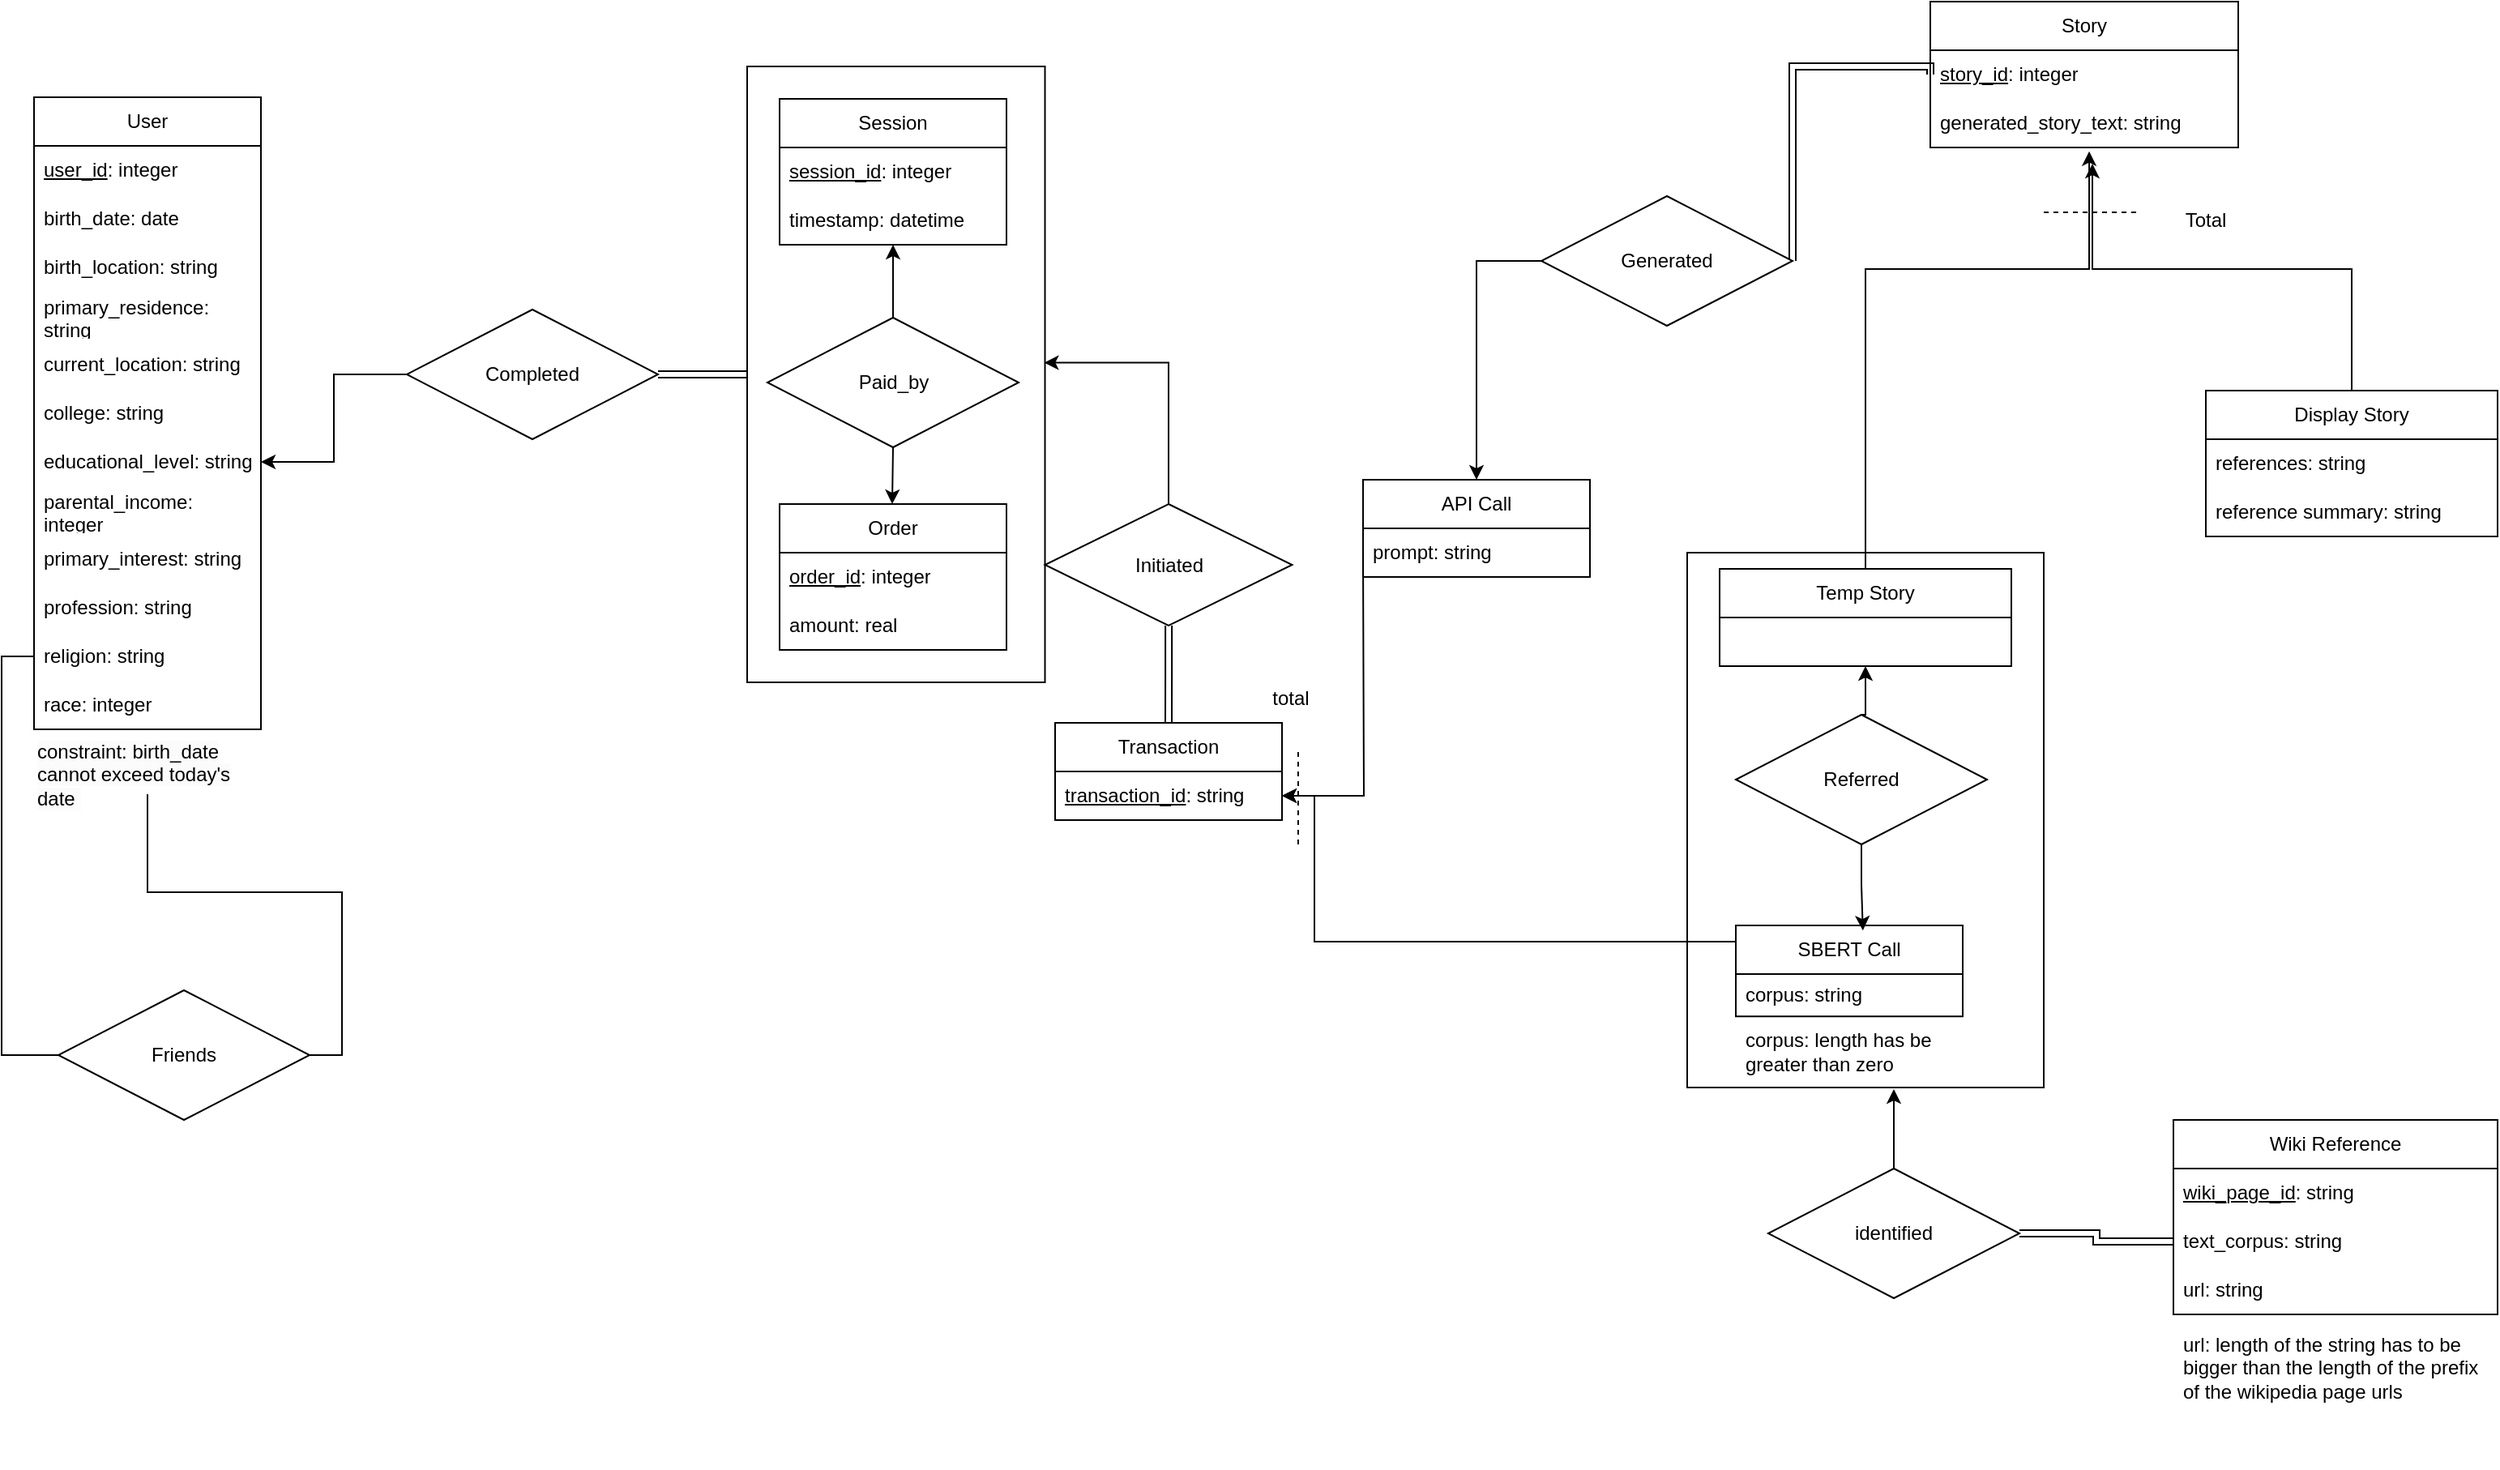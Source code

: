 <mxfile version="24.7.17">
  <diagram name="Page-1" id="QqypAmSVwoRFTV60dapY">
    <mxGraphModel dx="4260" dy="1949" grid="1" gridSize="10" guides="0" tooltips="1" connect="1" arrows="1" fold="1" page="1" pageScale="1" pageWidth="850" pageHeight="1100" math="0" shadow="0">
      <root>
        <mxCell id="0" />
        <mxCell id="1" parent="0" />
        <mxCell id="HNZjRyxz7ARNzgIqMJ-2-5" style="edgeStyle=orthogonalEdgeStyle;rounded=0;orthogonalLoop=1;jettySize=auto;html=1;entryX=0.5;entryY=0;entryDx=0;entryDy=0;startArrow=classic;startFill=1;endArrow=none;endFill=0;" parent="1" source="4PjpEs8UU0IrZiODhAVp-5" target="HNZjRyxz7ARNzgIqMJ-2-1" edge="1">
          <mxGeometry relative="1" as="geometry" />
        </mxCell>
        <mxCell id="4PjpEs8UU0IrZiODhAVp-5" value="Session" style="swimlane;fontStyle=0;childLayout=stackLayout;horizontal=1;startSize=30;horizontalStack=0;resizeParent=1;resizeParentMax=0;resizeLast=0;collapsible=1;marginBottom=0;whiteSpace=wrap;html=1;" parent="1" vertex="1">
          <mxGeometry x="560" y="120" width="140" height="90" as="geometry" />
        </mxCell>
        <mxCell id="4PjpEs8UU0IrZiODhAVp-6" value="&lt;u&gt;session_id&lt;/u&gt;: integer" style="text;strokeColor=none;fillColor=none;align=left;verticalAlign=middle;spacingLeft=4;spacingRight=4;overflow=hidden;points=[[0,0.5],[1,0.5]];portConstraint=eastwest;rotatable=0;whiteSpace=wrap;html=1;" parent="4PjpEs8UU0IrZiODhAVp-5" vertex="1">
          <mxGeometry y="30" width="140" height="30" as="geometry" />
        </mxCell>
        <mxCell id="4PjpEs8UU0IrZiODhAVp-8" value="timestamp: datetime" style="text;strokeColor=none;fillColor=none;align=left;verticalAlign=middle;spacingLeft=4;spacingRight=4;overflow=hidden;points=[[0,0.5],[1,0.5]];portConstraint=eastwest;rotatable=0;whiteSpace=wrap;html=1;" parent="4PjpEs8UU0IrZiODhAVp-5" vertex="1">
          <mxGeometry y="60" width="140" height="30" as="geometry" />
        </mxCell>
        <mxCell id="4PjpEs8UU0IrZiODhAVp-14" value="Order" style="swimlane;fontStyle=0;childLayout=stackLayout;horizontal=1;startSize=30;horizontalStack=0;resizeParent=1;resizeParentMax=0;resizeLast=0;collapsible=1;marginBottom=0;whiteSpace=wrap;html=1;" parent="1" vertex="1">
          <mxGeometry x="560" y="370" width="140" height="90" as="geometry" />
        </mxCell>
        <mxCell id="4PjpEs8UU0IrZiODhAVp-15" value="&lt;u&gt;order_id&lt;/u&gt;: integer" style="text;strokeColor=none;fillColor=none;align=left;verticalAlign=middle;spacingLeft=4;spacingRight=4;overflow=hidden;points=[[0,0.5],[1,0.5]];portConstraint=eastwest;rotatable=0;whiteSpace=wrap;html=1;" parent="4PjpEs8UU0IrZiODhAVp-14" vertex="1">
          <mxGeometry y="30" width="140" height="30" as="geometry" />
        </mxCell>
        <mxCell id="4PjpEs8UU0IrZiODhAVp-16" value="amount: real" style="text;strokeColor=none;fillColor=none;align=left;verticalAlign=middle;spacingLeft=4;spacingRight=4;overflow=hidden;points=[[0,0.5],[1,0.5]];portConstraint=eastwest;rotatable=0;whiteSpace=wrap;html=1;" parent="4PjpEs8UU0IrZiODhAVp-14" vertex="1">
          <mxGeometry y="60" width="140" height="30" as="geometry" />
        </mxCell>
        <mxCell id="4PjpEs8UU0IrZiODhAVp-23" value="Story" style="swimlane;fontStyle=0;childLayout=stackLayout;horizontal=1;startSize=30;horizontalStack=0;resizeParent=1;resizeParentMax=0;resizeLast=0;collapsible=1;marginBottom=0;whiteSpace=wrap;html=1;" parent="1" vertex="1">
          <mxGeometry x="1270" y="60" width="190" height="90" as="geometry" />
        </mxCell>
        <mxCell id="4PjpEs8UU0IrZiODhAVp-25" value="&lt;u&gt;story_id&lt;/u&gt;: integer" style="text;strokeColor=none;fillColor=none;align=left;verticalAlign=middle;spacingLeft=4;spacingRight=4;overflow=hidden;points=[[0,0.5],[1,0.5]];portConstraint=eastwest;rotatable=0;whiteSpace=wrap;html=1;" parent="4PjpEs8UU0IrZiODhAVp-23" vertex="1">
          <mxGeometry y="30" width="190" height="30" as="geometry" />
        </mxCell>
        <mxCell id="4PjpEs8UU0IrZiODhAVp-114" value="generated_story_text: string" style="text;strokeColor=none;fillColor=none;align=left;verticalAlign=middle;spacingLeft=4;spacingRight=4;overflow=hidden;points=[[0,0.5],[1,0.5]];portConstraint=eastwest;rotatable=0;whiteSpace=wrap;html=1;" parent="4PjpEs8UU0IrZiODhAVp-23" vertex="1">
          <mxGeometry y="60" width="190" height="30" as="geometry" />
        </mxCell>
        <mxCell id="HNZjRyxz7ARNzgIqMJ-2-4" style="edgeStyle=orthogonalEdgeStyle;rounded=0;orthogonalLoop=1;jettySize=auto;html=1;exitX=0;exitY=0.5;exitDx=0;exitDy=0;entryX=1;entryY=0.5;entryDx=0;entryDy=0;" parent="1" source="4PjpEs8UU0IrZiODhAVp-45" target="4PjpEs8UU0IrZiODhAVp-34" edge="1">
          <mxGeometry relative="1" as="geometry" />
        </mxCell>
        <mxCell id="4PjpEs8UU0IrZiODhAVp-45" value="Completed" style="rhombus;whiteSpace=wrap;html=1;" parent="1" vertex="1">
          <mxGeometry x="330" y="250" width="155" height="80" as="geometry" />
        </mxCell>
        <mxCell id="4PjpEs8UU0IrZiODhAVp-62" value="Temp Story" style="swimlane;fontStyle=0;childLayout=stackLayout;horizontal=1;startSize=30;horizontalStack=0;resizeParent=1;resizeParentMax=0;resizeLast=0;collapsible=1;marginBottom=0;whiteSpace=wrap;html=1;" parent="1" vertex="1">
          <mxGeometry x="1140" y="410" width="180" height="60" as="geometry" />
        </mxCell>
        <mxCell id="4PjpEs8UU0IrZiODhAVp-66" value="Display Story" style="swimlane;fontStyle=0;childLayout=stackLayout;horizontal=1;startSize=30;horizontalStack=0;resizeParent=1;resizeParentMax=0;resizeLast=0;collapsible=1;marginBottom=0;whiteSpace=wrap;html=1;" parent="1" vertex="1">
          <mxGeometry x="1440" y="300" width="180" height="90" as="geometry" />
        </mxCell>
        <mxCell id="4PjpEs8UU0IrZiODhAVp-111" value="references: string" style="text;strokeColor=none;fillColor=none;align=left;verticalAlign=middle;spacingLeft=4;spacingRight=4;overflow=hidden;points=[[0,0.5],[1,0.5]];portConstraint=eastwest;rotatable=0;whiteSpace=wrap;html=1;" parent="4PjpEs8UU0IrZiODhAVp-66" vertex="1">
          <mxGeometry y="30" width="180" height="30" as="geometry" />
        </mxCell>
        <mxCell id="4PjpEs8UU0IrZiODhAVp-112" value="reference summary: string" style="text;strokeColor=none;fillColor=none;align=left;verticalAlign=middle;spacingLeft=4;spacingRight=4;overflow=hidden;points=[[0,0.5],[1,0.5]];portConstraint=eastwest;rotatable=0;whiteSpace=wrap;html=1;" parent="4PjpEs8UU0IrZiODhAVp-66" vertex="1">
          <mxGeometry y="60" width="180" height="30" as="geometry" />
        </mxCell>
        <mxCell id="4PjpEs8UU0IrZiODhAVp-76" style="edgeStyle=orthogonalEdgeStyle;rounded=0;orthogonalLoop=1;jettySize=auto;html=1;exitX=1;exitY=0.5;exitDx=0;exitDy=0;shape=link;entryX=0;entryY=0.5;entryDx=0;entryDy=0;" parent="1" source="4PjpEs8UU0IrZiODhAVp-74" target="4PjpEs8UU0IrZiODhAVp-25" edge="1">
          <mxGeometry relative="1" as="geometry">
            <Array as="points">
              <mxPoint x="1185" y="100" />
              <mxPoint x="1270" y="100" />
            </Array>
          </mxGeometry>
        </mxCell>
        <mxCell id="4PjpEs8UU0IrZiODhAVp-74" value="Generated" style="rhombus;whiteSpace=wrap;html=1;" parent="1" vertex="1">
          <mxGeometry x="1030" y="180" width="155" height="80" as="geometry" />
        </mxCell>
        <mxCell id="4PjpEs8UU0IrZiODhAVp-75" style="edgeStyle=orthogonalEdgeStyle;rounded=0;orthogonalLoop=1;jettySize=auto;html=1;exitX=0.5;exitY=0;exitDx=0;exitDy=0;entryX=0;entryY=0.5;entryDx=0;entryDy=0;startArrow=classic;startFill=1;endArrow=none;endFill=0;" parent="1" source="4PjpEs8UU0IrZiODhAVp-80" target="4PjpEs8UU0IrZiODhAVp-74" edge="1">
          <mxGeometry relative="1" as="geometry">
            <mxPoint x="1060" y="400" as="sourcePoint" />
          </mxGeometry>
        </mxCell>
        <mxCell id="4PjpEs8UU0IrZiODhAVp-80" value="API Call" style="swimlane;fontStyle=0;childLayout=stackLayout;horizontal=1;startSize=30;horizontalStack=0;resizeParent=1;resizeParentMax=0;resizeLast=0;collapsible=1;marginBottom=0;whiteSpace=wrap;html=1;" parent="1" vertex="1">
          <mxGeometry x="920" y="355" width="140" height="60" as="geometry" />
        </mxCell>
        <mxCell id="4PjpEs8UU0IrZiODhAVp-82" value="prompt: string" style="text;strokeColor=none;fillColor=none;align=left;verticalAlign=middle;spacingLeft=4;spacingRight=4;overflow=hidden;points=[[0,0.5],[1,0.5]];portConstraint=eastwest;rotatable=0;whiteSpace=wrap;html=1;" parent="4PjpEs8UU0IrZiODhAVp-80" vertex="1">
          <mxGeometry y="30" width="140" height="30" as="geometry" />
        </mxCell>
        <mxCell id="4PjpEs8UU0IrZiODhAVp-123" style="edgeStyle=orthogonalEdgeStyle;rounded=0;orthogonalLoop=1;jettySize=auto;html=1;shape=link;" parent="1" source="4PjpEs8UU0IrZiODhAVp-85" target="4PjpEs8UU0IrZiODhAVp-118" edge="1">
          <mxGeometry relative="1" as="geometry" />
        </mxCell>
        <mxCell id="4PjpEs8UU0IrZiODhAVp-124" style="edgeStyle=orthogonalEdgeStyle;rounded=0;orthogonalLoop=1;jettySize=auto;html=1;exitX=0.5;exitY=0;exitDx=0;exitDy=0;entryX=0.997;entryY=0.481;entryDx=0;entryDy=0;entryPerimeter=0;" parent="1" source="4PjpEs8UU0IrZiODhAVp-85" target="HNZjRyxz7ARNzgIqMJ-2-2" edge="1">
          <mxGeometry relative="1" as="geometry" />
        </mxCell>
        <mxCell id="4PjpEs8UU0IrZiODhAVp-85" value="Initiated" style="rhombus;whiteSpace=wrap;html=1;" parent="1" vertex="1">
          <mxGeometry x="723.75" y="370" width="152.5" height="75" as="geometry" />
        </mxCell>
        <mxCell id="4PjpEs8UU0IrZiODhAVp-100" style="edgeStyle=orthogonalEdgeStyle;rounded=0;orthogonalLoop=1;jettySize=auto;html=1;entryX=0.5;entryY=1;entryDx=0;entryDy=0;exitX=0.5;exitY=0;exitDx=0;exitDy=0;" parent="1" source="ao48UMOlkTmNIIt56R8A-1" target="4PjpEs8UU0IrZiODhAVp-62" edge="1">
          <mxGeometry relative="1" as="geometry">
            <mxPoint x="1200" y="235" as="targetPoint" />
            <mxPoint x="1080" y="560" as="sourcePoint" />
          </mxGeometry>
        </mxCell>
        <mxCell id="4PjpEs8UU0IrZiODhAVp-106" style="edgeStyle=orthogonalEdgeStyle;rounded=0;orthogonalLoop=1;jettySize=auto;html=1;exitX=1;exitY=0.5;exitDx=0;exitDy=0;entryX=0;entryY=0.5;entryDx=0;entryDy=0;shape=link;" parent="1" source="4PjpEs8UU0IrZiODhAVp-99" target="4PjpEs8UU0IrZiODhAVp-21" edge="1">
          <mxGeometry relative="1" as="geometry" />
        </mxCell>
        <mxCell id="ao48UMOlkTmNIIt56R8A-7" style="edgeStyle=orthogonalEdgeStyle;rounded=0;orthogonalLoop=1;jettySize=auto;html=1;exitX=0.5;exitY=0;exitDx=0;exitDy=0;" edge="1" parent="1" source="4PjpEs8UU0IrZiODhAVp-99">
          <mxGeometry relative="1" as="geometry">
            <mxPoint x="1247.556" y="779.971" as="targetPoint" />
          </mxGeometry>
        </mxCell>
        <mxCell id="4PjpEs8UU0IrZiODhAVp-99" value="identified" style="rhombus;whiteSpace=wrap;html=1;" parent="1" vertex="1">
          <mxGeometry x="1170" y="780" width="155" height="80" as="geometry" />
        </mxCell>
        <mxCell id="4PjpEs8UU0IrZiODhAVp-104" style="edgeStyle=orthogonalEdgeStyle;rounded=0;orthogonalLoop=1;jettySize=auto;html=1;exitX=0;exitY=0.5;exitDx=0;exitDy=0;entryX=0.997;entryY=0.012;entryDx=0;entryDy=0;entryPerimeter=0;" parent="1" target="4PjpEs8UU0IrZiODhAVp-97" edge="1">
          <mxGeometry relative="1" as="geometry">
            <Array as="points">
              <mxPoint x="1100" y="704" />
              <mxPoint x="1080" y="704" />
            </Array>
          </mxGeometry>
        </mxCell>
        <mxCell id="4PjpEs8UU0IrZiODhAVp-118" value="Transaction" style="swimlane;fontStyle=0;childLayout=stackLayout;horizontal=1;startSize=30;horizontalStack=0;resizeParent=1;resizeParentMax=0;resizeLast=0;collapsible=1;marginBottom=0;whiteSpace=wrap;html=1;" parent="1" vertex="1">
          <mxGeometry x="730" y="505" width="140" height="60" as="geometry" />
        </mxCell>
        <mxCell id="4PjpEs8UU0IrZiODhAVp-119" value="&lt;u&gt;transaction_id&lt;/u&gt;: string" style="text;strokeColor=none;fillColor=none;align=left;verticalAlign=middle;spacingLeft=4;spacingRight=4;overflow=hidden;points=[[0,0.5],[1,0.5]];portConstraint=eastwest;rotatable=0;whiteSpace=wrap;html=1;" parent="4PjpEs8UU0IrZiODhAVp-118" vertex="1">
          <mxGeometry y="30" width="140" height="30" as="geometry" />
        </mxCell>
        <mxCell id="4PjpEs8UU0IrZiODhAVp-125" style="edgeStyle=orthogonalEdgeStyle;rounded=0;orthogonalLoop=1;jettySize=auto;html=1;exitX=0.5;exitY=0;exitDx=0;exitDy=0;entryX=0.516;entryY=1.078;entryDx=0;entryDy=0;entryPerimeter=0;" parent="1" source="4PjpEs8UU0IrZiODhAVp-62" target="4PjpEs8UU0IrZiODhAVp-114" edge="1">
          <mxGeometry relative="1" as="geometry">
            <Array as="points">
              <mxPoint x="1230" y="225" />
              <mxPoint x="1368" y="225" />
            </Array>
          </mxGeometry>
        </mxCell>
        <mxCell id="4PjpEs8UU0IrZiODhAVp-126" style="edgeStyle=orthogonalEdgeStyle;rounded=0;orthogonalLoop=1;jettySize=auto;html=1;" parent="1" source="4PjpEs8UU0IrZiODhAVp-66" edge="1">
          <mxGeometry relative="1" as="geometry">
            <mxPoint x="1370" y="160" as="targetPoint" />
            <Array as="points">
              <mxPoint x="1530" y="225" />
              <mxPoint x="1370" y="225" />
            </Array>
          </mxGeometry>
        </mxCell>
        <mxCell id="4PjpEs8UU0IrZiODhAVp-127" value="" style="group" parent="1" vertex="1" connectable="0">
          <mxGeometry x="1420" y="750" width="200" height="215" as="geometry" />
        </mxCell>
        <mxCell id="4PjpEs8UU0IrZiODhAVp-19" value="Wiki Reference" style="swimlane;fontStyle=0;childLayout=stackLayout;horizontal=1;startSize=30;horizontalStack=0;resizeParent=1;resizeParentMax=0;resizeLast=0;collapsible=1;marginBottom=0;whiteSpace=wrap;html=1;" parent="4PjpEs8UU0IrZiODhAVp-127" vertex="1">
          <mxGeometry width="200" height="120" as="geometry" />
        </mxCell>
        <mxCell id="4PjpEs8UU0IrZiODhAVp-20" value="&lt;u&gt;wiki_page_id&lt;/u&gt;: string" style="text;strokeColor=none;fillColor=none;align=left;verticalAlign=middle;spacingLeft=4;spacingRight=4;overflow=hidden;points=[[0,0.5],[1,0.5]];portConstraint=eastwest;rotatable=0;whiteSpace=wrap;html=1;" parent="4PjpEs8UU0IrZiODhAVp-19" vertex="1">
          <mxGeometry y="30" width="200" height="30" as="geometry" />
        </mxCell>
        <mxCell id="4PjpEs8UU0IrZiODhAVp-21" value="text_corpus: string" style="text;strokeColor=none;fillColor=none;align=left;verticalAlign=middle;spacingLeft=4;spacingRight=4;overflow=hidden;points=[[0,0.5],[1,0.5]];portConstraint=eastwest;rotatable=0;whiteSpace=wrap;html=1;" parent="4PjpEs8UU0IrZiODhAVp-19" vertex="1">
          <mxGeometry y="60" width="200" height="30" as="geometry" />
        </mxCell>
        <mxCell id="4PjpEs8UU0IrZiODhAVp-22" value="url: string" style="text;strokeColor=none;fillColor=none;align=left;verticalAlign=middle;spacingLeft=4;spacingRight=4;overflow=hidden;points=[[0,0.5],[1,0.5]];portConstraint=eastwest;rotatable=0;whiteSpace=wrap;html=1;" parent="4PjpEs8UU0IrZiODhAVp-19" vertex="1">
          <mxGeometry y="90" width="200" height="30" as="geometry" />
        </mxCell>
        <mxCell id="4PjpEs8UU0IrZiODhAVp-115" value="url: length of the string has to be bigger than the length of the prefix of the wikipedia page urls" style="text;strokeColor=none;fillColor=none;align=left;verticalAlign=middle;spacingLeft=4;spacingRight=4;overflow=hidden;points=[[0,0.5],[1,0.5]];portConstraint=eastwest;rotatable=0;whiteSpace=wrap;html=1;" parent="4PjpEs8UU0IrZiODhAVp-127" vertex="1">
          <mxGeometry y="120" width="200" height="65" as="geometry" />
        </mxCell>
        <mxCell id="4PjpEs8UU0IrZiODhAVp-128" value="" style="group" parent="1" vertex="1" connectable="0">
          <mxGeometry x="1150" y="630" width="140" height="135" as="geometry" />
        </mxCell>
        <mxCell id="4PjpEs8UU0IrZiODhAVp-95" value="SBERT Call" style="swimlane;fontStyle=0;childLayout=stackLayout;horizontal=1;startSize=30;horizontalStack=0;resizeParent=1;resizeParentMax=0;resizeLast=0;collapsible=1;marginBottom=0;whiteSpace=wrap;html=1;" parent="4PjpEs8UU0IrZiODhAVp-128" vertex="1">
          <mxGeometry width="140" height="56.129" as="geometry" />
        </mxCell>
        <mxCell id="4PjpEs8UU0IrZiODhAVp-97" value="corpus: string" style="text;strokeColor=none;fillColor=none;align=left;verticalAlign=middle;spacingLeft=4;spacingRight=4;overflow=hidden;points=[[0,0.5],[1,0.5]];portConstraint=eastwest;rotatable=0;whiteSpace=wrap;html=1;" parent="4PjpEs8UU0IrZiODhAVp-95" vertex="1">
          <mxGeometry y="30" width="140" height="26.129" as="geometry" />
        </mxCell>
        <mxCell id="3HgNUxf4xAOzRMvEtiia-1" value="corpus: length has be greater than zero" style="text;strokeColor=none;fillColor=none;align=left;verticalAlign=middle;spacingLeft=4;spacingRight=4;overflow=hidden;points=[[0,0.5],[1,0.5]];portConstraint=eastwest;rotatable=0;whiteSpace=wrap;html=1;" parent="4PjpEs8UU0IrZiODhAVp-128" vertex="1">
          <mxGeometry y="60.968" width="140" height="34.839" as="geometry" />
        </mxCell>
        <mxCell id="4PjpEs8UU0IrZiODhAVp-129" style="edgeStyle=orthogonalEdgeStyle;rounded=0;orthogonalLoop=1;jettySize=auto;html=1;exitX=0;exitY=0.5;exitDx=0;exitDy=0;entryX=1;entryY=0.5;entryDx=0;entryDy=0;" parent="1" target="4PjpEs8UU0IrZiODhAVp-119" edge="1">
          <mxGeometry relative="1" as="geometry">
            <mxPoint x="920" y="400" as="sourcePoint" />
          </mxGeometry>
        </mxCell>
        <mxCell id="4PjpEs8UU0IrZiODhAVp-130" style="edgeStyle=orthogonalEdgeStyle;rounded=0;orthogonalLoop=1;jettySize=auto;html=1;entryX=1;entryY=0.5;entryDx=0;entryDy=0;exitX=0;exitY=0.25;exitDx=0;exitDy=0;" parent="1" target="4PjpEs8UU0IrZiODhAVp-119" edge="1" source="4PjpEs8UU0IrZiODhAVp-95">
          <mxGeometry relative="1" as="geometry">
            <Array as="points">
              <mxPoint x="1150" y="640" />
              <mxPoint x="890" y="640" />
              <mxPoint x="890" y="550" />
            </Array>
            <mxPoint x="1070" y="640" as="sourcePoint" />
          </mxGeometry>
        </mxCell>
        <mxCell id="4PjpEs8UU0IrZiODhAVp-134" style="edgeStyle=orthogonalEdgeStyle;rounded=0;orthogonalLoop=1;jettySize=auto;html=1;exitX=0;exitY=0.5;exitDx=0;exitDy=0;entryX=0;entryY=0.5;entryDx=0;entryDy=0;endArrow=none;endFill=0;" parent="1" source="4PjpEs8UU0IrZiODhAVp-131" target="4PjpEs8UU0IrZiODhAVp-38" edge="1">
          <mxGeometry relative="1" as="geometry" />
        </mxCell>
        <mxCell id="4PjpEs8UU0IrZiODhAVp-131" value="Friends" style="rhombus;whiteSpace=wrap;html=1;" parent="1" vertex="1">
          <mxGeometry x="115" y="670" width="155" height="80" as="geometry" />
        </mxCell>
        <mxCell id="4PjpEs8UU0IrZiODhAVp-132" value="" style="group" parent="1" vertex="1" connectable="0">
          <mxGeometry x="100" y="119" width="140" height="431" as="geometry" />
        </mxCell>
        <mxCell id="4PjpEs8UU0IrZiODhAVp-10" value="User" style="swimlane;fontStyle=0;childLayout=stackLayout;horizontal=1;startSize=30;horizontalStack=0;resizeParent=1;resizeParentMax=0;resizeLast=0;collapsible=1;marginBottom=0;whiteSpace=wrap;html=1;" parent="4PjpEs8UU0IrZiODhAVp-132" vertex="1">
          <mxGeometry width="140" height="390" as="geometry" />
        </mxCell>
        <mxCell id="4PjpEs8UU0IrZiODhAVp-11" value="&lt;u&gt;user_id&lt;/u&gt;: integer" style="text;strokeColor=none;fillColor=none;align=left;verticalAlign=middle;spacingLeft=4;spacingRight=4;overflow=hidden;points=[[0,0.5],[1,0.5]];portConstraint=eastwest;rotatable=0;whiteSpace=wrap;html=1;" parent="4PjpEs8UU0IrZiODhAVp-10" vertex="1">
          <mxGeometry y="30" width="140" height="30" as="geometry" />
        </mxCell>
        <mxCell id="4PjpEs8UU0IrZiODhAVp-12" value="birth_date: date&amp;nbsp;" style="text;strokeColor=none;fillColor=none;align=left;verticalAlign=middle;spacingLeft=4;spacingRight=4;overflow=hidden;points=[[0,0.5],[1,0.5]];portConstraint=eastwest;rotatable=0;whiteSpace=wrap;html=1;" parent="4PjpEs8UU0IrZiODhAVp-10" vertex="1">
          <mxGeometry y="60" width="140" height="30" as="geometry" />
        </mxCell>
        <mxCell id="4PjpEs8UU0IrZiODhAVp-13" value="birth_location: string" style="text;strokeColor=none;fillColor=none;align=left;verticalAlign=middle;spacingLeft=4;spacingRight=4;overflow=hidden;points=[[0,0.5],[1,0.5]];portConstraint=eastwest;rotatable=0;whiteSpace=wrap;html=1;" parent="4PjpEs8UU0IrZiODhAVp-10" vertex="1">
          <mxGeometry y="90" width="140" height="30" as="geometry" />
        </mxCell>
        <mxCell id="4PjpEs8UU0IrZiODhAVp-31" value="primary_residence: string" style="text;strokeColor=none;fillColor=none;align=left;verticalAlign=middle;spacingLeft=4;spacingRight=4;overflow=hidden;points=[[0,0.5],[1,0.5]];portConstraint=eastwest;rotatable=0;whiteSpace=wrap;html=1;" parent="4PjpEs8UU0IrZiODhAVp-10" vertex="1">
          <mxGeometry y="120" width="140" height="30" as="geometry" />
        </mxCell>
        <mxCell id="4PjpEs8UU0IrZiODhAVp-32" value="current_location: string" style="text;strokeColor=none;fillColor=none;align=left;verticalAlign=middle;spacingLeft=4;spacingRight=4;overflow=hidden;points=[[0,0.5],[1,0.5]];portConstraint=eastwest;rotatable=0;whiteSpace=wrap;html=1;" parent="4PjpEs8UU0IrZiODhAVp-10" vertex="1">
          <mxGeometry y="150" width="140" height="30" as="geometry" />
        </mxCell>
        <mxCell id="4PjpEs8UU0IrZiODhAVp-33" value="college: string" style="text;strokeColor=none;fillColor=none;align=left;verticalAlign=middle;spacingLeft=4;spacingRight=4;overflow=hidden;points=[[0,0.5],[1,0.5]];portConstraint=eastwest;rotatable=0;whiteSpace=wrap;html=1;" parent="4PjpEs8UU0IrZiODhAVp-10" vertex="1">
          <mxGeometry y="180" width="140" height="30" as="geometry" />
        </mxCell>
        <mxCell id="4PjpEs8UU0IrZiODhAVp-34" value="educational_level: string" style="text;strokeColor=none;fillColor=none;align=left;verticalAlign=middle;spacingLeft=4;spacingRight=4;overflow=hidden;points=[[0,0.5],[1,0.5]];portConstraint=eastwest;rotatable=0;whiteSpace=wrap;html=1;" parent="4PjpEs8UU0IrZiODhAVp-10" vertex="1">
          <mxGeometry y="210" width="140" height="30" as="geometry" />
        </mxCell>
        <mxCell id="4PjpEs8UU0IrZiODhAVp-35" value="parental_income: integer" style="text;strokeColor=none;fillColor=none;align=left;verticalAlign=middle;spacingLeft=4;spacingRight=4;overflow=hidden;points=[[0,0.5],[1,0.5]];portConstraint=eastwest;rotatable=0;whiteSpace=wrap;html=1;" parent="4PjpEs8UU0IrZiODhAVp-10" vertex="1">
          <mxGeometry y="240" width="140" height="30" as="geometry" />
        </mxCell>
        <mxCell id="4PjpEs8UU0IrZiODhAVp-36" value="primary_interest: string" style="text;strokeColor=none;fillColor=none;align=left;verticalAlign=middle;spacingLeft=4;spacingRight=4;overflow=hidden;points=[[0,0.5],[1,0.5]];portConstraint=eastwest;rotatable=0;whiteSpace=wrap;html=1;" parent="4PjpEs8UU0IrZiODhAVp-10" vertex="1">
          <mxGeometry y="270" width="140" height="30" as="geometry" />
        </mxCell>
        <mxCell id="4PjpEs8UU0IrZiODhAVp-37" value="profession: string" style="text;strokeColor=none;fillColor=none;align=left;verticalAlign=middle;spacingLeft=4;spacingRight=4;overflow=hidden;points=[[0,0.5],[1,0.5]];portConstraint=eastwest;rotatable=0;whiteSpace=wrap;html=1;" parent="4PjpEs8UU0IrZiODhAVp-10" vertex="1">
          <mxGeometry y="300" width="140" height="30" as="geometry" />
        </mxCell>
        <mxCell id="4PjpEs8UU0IrZiODhAVp-38" value="religion: string" style="text;strokeColor=none;fillColor=none;align=left;verticalAlign=middle;spacingLeft=4;spacingRight=4;overflow=hidden;points=[[0,0.5],[1,0.5]];portConstraint=eastwest;rotatable=0;whiteSpace=wrap;html=1;" parent="4PjpEs8UU0IrZiODhAVp-10" vertex="1">
          <mxGeometry y="330" width="140" height="30" as="geometry" />
        </mxCell>
        <mxCell id="4PjpEs8UU0IrZiODhAVp-39" value="race: integer" style="text;strokeColor=none;fillColor=none;align=left;verticalAlign=middle;spacingLeft=4;spacingRight=4;overflow=hidden;points=[[0,0.5],[1,0.5]];portConstraint=eastwest;rotatable=0;whiteSpace=wrap;html=1;" parent="4PjpEs8UU0IrZiODhAVp-10" vertex="1">
          <mxGeometry y="360" width="140" height="30" as="geometry" />
        </mxCell>
        <mxCell id="4PjpEs8UU0IrZiODhAVp-113" value="&lt;span style=&quot;color: rgb(0, 0, 0); font-family: Helvetica; font-size: 12px; font-style: normal; font-variant-ligatures: normal; font-variant-caps: normal; font-weight: 400; letter-spacing: normal; orphans: 2; text-align: left; text-indent: 0px; text-transform: none; widows: 2; word-spacing: 0px; -webkit-text-stroke-width: 0px; white-space: normal; background-color: rgb(251, 251, 251); text-decoration-thickness: initial; text-decoration-style: initial; text-decoration-color: initial; display: inline !important; float: none;&quot;&gt;constraint: birth_date cannot exceed today&#39;s date&amp;nbsp;&lt;/span&gt;" style="text;whiteSpace=wrap;html=1;" parent="4PjpEs8UU0IrZiODhAVp-132" vertex="1">
          <mxGeometry y="390" width="140" height="40" as="geometry" />
        </mxCell>
        <mxCell id="4PjpEs8UU0IrZiODhAVp-133" style="edgeStyle=orthogonalEdgeStyle;rounded=0;orthogonalLoop=1;jettySize=auto;html=1;entryX=1;entryY=0.5;entryDx=0;entryDy=0;endArrow=none;endFill=0;" parent="1" source="4PjpEs8UU0IrZiODhAVp-113" target="4PjpEs8UU0IrZiODhAVp-131" edge="1">
          <mxGeometry relative="1" as="geometry" />
        </mxCell>
        <mxCell id="MUsphGuOdu-jn4XWuw0r-2" value="" style="endArrow=none;dashed=1;html=1;rounded=0;" parent="1" edge="1">
          <mxGeometry width="50" height="50" relative="1" as="geometry">
            <mxPoint x="880" y="580" as="sourcePoint" />
            <mxPoint x="880" y="520" as="targetPoint" />
          </mxGeometry>
        </mxCell>
        <mxCell id="MUsphGuOdu-jn4XWuw0r-3" value="total" style="text;html=1;align=center;verticalAlign=middle;resizable=0;points=[];autosize=1;strokeColor=none;fillColor=none;" parent="1" vertex="1">
          <mxGeometry x="850" y="475" width="50" height="30" as="geometry" />
        </mxCell>
        <mxCell id="MUsphGuOdu-jn4XWuw0r-4" value="" style="endArrow=none;dashed=1;html=1;rounded=0;" parent="1" edge="1">
          <mxGeometry width="50" height="50" relative="1" as="geometry">
            <mxPoint x="1340" y="190" as="sourcePoint" />
            <mxPoint x="1400" y="190" as="targetPoint" />
          </mxGeometry>
        </mxCell>
        <mxCell id="MUsphGuOdu-jn4XWuw0r-5" value="Total" style="text;html=1;align=center;verticalAlign=middle;whiteSpace=wrap;rounded=0;" parent="1" vertex="1">
          <mxGeometry x="1410" y="180" width="60" height="30" as="geometry" />
        </mxCell>
        <mxCell id="HNZjRyxz7ARNzgIqMJ-2-6" style="edgeStyle=orthogonalEdgeStyle;rounded=0;orthogonalLoop=1;jettySize=auto;html=1;exitX=0.5;exitY=1;exitDx=0;exitDy=0;" parent="1" source="HNZjRyxz7ARNzgIqMJ-2-1" edge="1">
          <mxGeometry relative="1" as="geometry">
            <mxPoint x="629.5" y="370" as="targetPoint" />
          </mxGeometry>
        </mxCell>
        <mxCell id="HNZjRyxz7ARNzgIqMJ-2-1" value="Paid_by" style="rhombus;whiteSpace=wrap;html=1;" parent="1" vertex="1">
          <mxGeometry x="552.5" y="255" width="155" height="80" as="geometry" />
        </mxCell>
        <mxCell id="HNZjRyxz7ARNzgIqMJ-2-3" style="edgeStyle=orthogonalEdgeStyle;rounded=0;orthogonalLoop=1;jettySize=auto;html=1;exitX=0;exitY=0.5;exitDx=0;exitDy=0;entryX=1;entryY=0.5;entryDx=0;entryDy=0;endArrow=none;endFill=0;shape=link;" parent="1" source="HNZjRyxz7ARNzgIqMJ-2-2" target="4PjpEs8UU0IrZiODhAVp-45" edge="1">
          <mxGeometry relative="1" as="geometry" />
        </mxCell>
        <mxCell id="HNZjRyxz7ARNzgIqMJ-2-2" value="" style="rounded=0;whiteSpace=wrap;html=1;fillColor=none;" parent="1" vertex="1">
          <mxGeometry x="540" y="100" width="183.75" height="380" as="geometry" />
        </mxCell>
        <mxCell id="ao48UMOlkTmNIIt56R8A-1" value="Referred" style="rhombus;whiteSpace=wrap;html=1;" vertex="1" parent="1">
          <mxGeometry x="1150" y="500" width="155" height="80" as="geometry" />
        </mxCell>
        <mxCell id="ao48UMOlkTmNIIt56R8A-3" value="" style="whiteSpace=wrap;html=1;fillColor=none;" vertex="1" parent="1">
          <mxGeometry x="1120" y="400" width="220" height="330" as="geometry" />
        </mxCell>
        <mxCell id="ao48UMOlkTmNIIt56R8A-5" style="edgeStyle=orthogonalEdgeStyle;rounded=0;orthogonalLoop=1;jettySize=auto;html=1;exitX=0.5;exitY=1;exitDx=0;exitDy=0;entryX=0.56;entryY=0.055;entryDx=0;entryDy=0;entryPerimeter=0;" edge="1" parent="1" source="ao48UMOlkTmNIIt56R8A-1" target="4PjpEs8UU0IrZiODhAVp-95">
          <mxGeometry relative="1" as="geometry" />
        </mxCell>
        <mxCell id="ao48UMOlkTmNIIt56R8A-10" style="edgeStyle=orthogonalEdgeStyle;rounded=0;orthogonalLoop=1;jettySize=auto;html=1;exitX=0.5;exitY=0;exitDx=0;exitDy=0;entryX=0.579;entryY=1.003;entryDx=0;entryDy=0;entryPerimeter=0;" edge="1" parent="1" source="4PjpEs8UU0IrZiODhAVp-99" target="ao48UMOlkTmNIIt56R8A-3">
          <mxGeometry relative="1" as="geometry">
            <Array as="points">
              <mxPoint x="1247" y="731" />
            </Array>
          </mxGeometry>
        </mxCell>
      </root>
    </mxGraphModel>
  </diagram>
</mxfile>
